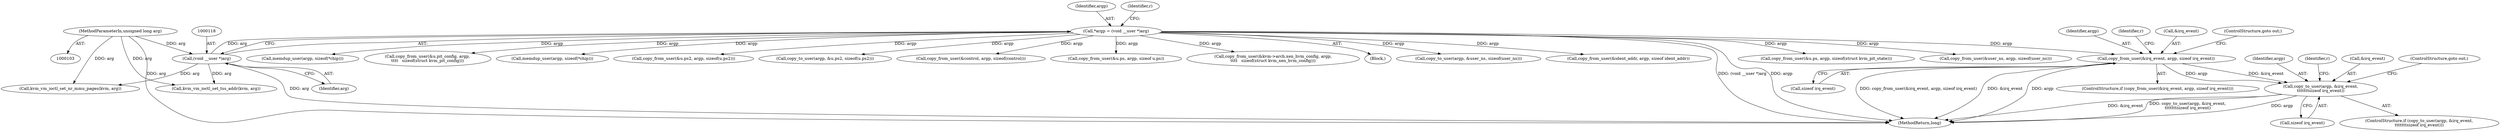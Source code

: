 digraph "0_linux_9c895160d25a76c21b65bad141b08e8d4f99afef@API" {
"1000397" [label="(Call,copy_from_user(&irq_event, argp, sizeof irq_event))"];
"1000115" [label="(Call,*argp = (void __user *)arg)"];
"1000117" [label="(Call,(void __user *)arg)"];
"1000106" [label="(MethodParameterIn,unsigned long arg)"];
"1000439" [label="(Call,copy_to_user(argp, &irq_event,\n\t\t\t\t\t\t\tsizeof irq_event))"];
"1000116" [label="(Identifier,argp)"];
"1000400" [label="(Identifier,argp)"];
"1000438" [label="(ControlStructure,if (copy_to_user(argp, &irq_event,\n\t\t\t\t\t\t\tsizeof irq_event)))"];
"1000440" [label="(Identifier,argp)"];
"1000455" [label="(Call,memdup_user(argp, sizeof(*chip)))"];
"1000443" [label="(Call,sizeof irq_event)"];
"1000329" [label="(Call,copy_from_user(&u.pit_config, argp,\n\t\t\t\t   sizeof(struct kvm_pit_config)))"];
"1000115" [label="(Call,*argp = (void __user *)arg)"];
"1000513" [label="(Call,memdup_user(argp, sizeof(*chip)))"];
"1000708" [label="(Call,copy_from_user(&u.ps2, argp, sizeof(u.ps2)))"];
"1000119" [label="(Identifier,arg)"];
"1000439" [label="(Call,copy_to_user(argp, &irq_event,\n\t\t\t\t\t\t\tsizeof irq_event))"];
"1000447" [label="(Identifier,r)"];
"1000686" [label="(Call,copy_to_user(argp, &u.ps2, sizeof(u.ps2)))"];
"1000754" [label="(Call,copy_from_user(&control, argp, sizeof(control)))"];
"1000441" [label="(Call,&irq_event)"];
"1000618" [label="(Call,copy_from_user(&u.ps, argp, sizeof u.ps))"];
"1000397" [label="(Call,copy_from_user(&irq_event, argp, sizeof irq_event))"];
"1000117" [label="(Call,(void __user *)arg)"];
"1000781" [label="(Call,copy_from_user(&kvm->arch.xen_hvm_config, argp,\n\t\t\t\t   sizeof(struct kvm_xen_hvm_config)))"];
"1000107" [label="(Block,)"];
"1000405" [label="(Identifier,r)"];
"1000170" [label="(Call,kvm_vm_ioctl_set_nr_mmu_pages(kvm, arg))"];
"1000106" [label="(MethodParameterIn,unsigned long arg)"];
"1000898" [label="(Call,copy_to_user(argp, &user_ns, sizeof(user_ns)))"];
"1000149" [label="(Call,copy_from_user(&ident_addr, argp, sizeof ident_addr))"];
"1000132" [label="(Call,kvm_vm_ioctl_set_tss_addr(kvm, arg))"];
"1000913" [label="(MethodReturn,long)"];
"1000445" [label="(ControlStructure,goto out;)"];
"1000122" [label="(Identifier,r)"];
"1000398" [label="(Call,&irq_event)"];
"1000396" [label="(ControlStructure,if (copy_from_user(&irq_event, argp, sizeof irq_event)))"];
"1000401" [label="(Call,sizeof irq_event)"];
"1000561" [label="(Call,copy_from_user(&u.ps, argp, sizeof(struct kvm_pit_state)))"];
"1000819" [label="(Call,copy_from_user(&user_ns, argp, sizeof(user_ns)))"];
"1000403" [label="(ControlStructure,goto out;)"];
"1000397" -> "1000396"  [label="AST: "];
"1000397" -> "1000401"  [label="CFG: "];
"1000398" -> "1000397"  [label="AST: "];
"1000400" -> "1000397"  [label="AST: "];
"1000401" -> "1000397"  [label="AST: "];
"1000403" -> "1000397"  [label="CFG: "];
"1000405" -> "1000397"  [label="CFG: "];
"1000397" -> "1000913"  [label="DDG: copy_from_user(&irq_event, argp, sizeof irq_event)"];
"1000397" -> "1000913"  [label="DDG: &irq_event"];
"1000397" -> "1000913"  [label="DDG: argp"];
"1000115" -> "1000397"  [label="DDG: argp"];
"1000397" -> "1000439"  [label="DDG: argp"];
"1000397" -> "1000439"  [label="DDG: &irq_event"];
"1000115" -> "1000107"  [label="AST: "];
"1000115" -> "1000117"  [label="CFG: "];
"1000116" -> "1000115"  [label="AST: "];
"1000117" -> "1000115"  [label="AST: "];
"1000122" -> "1000115"  [label="CFG: "];
"1000115" -> "1000913"  [label="DDG: (void __user *)arg"];
"1000115" -> "1000913"  [label="DDG: argp"];
"1000117" -> "1000115"  [label="DDG: arg"];
"1000115" -> "1000149"  [label="DDG: argp"];
"1000115" -> "1000329"  [label="DDG: argp"];
"1000115" -> "1000455"  [label="DDG: argp"];
"1000115" -> "1000513"  [label="DDG: argp"];
"1000115" -> "1000561"  [label="DDG: argp"];
"1000115" -> "1000618"  [label="DDG: argp"];
"1000115" -> "1000686"  [label="DDG: argp"];
"1000115" -> "1000708"  [label="DDG: argp"];
"1000115" -> "1000754"  [label="DDG: argp"];
"1000115" -> "1000781"  [label="DDG: argp"];
"1000115" -> "1000819"  [label="DDG: argp"];
"1000115" -> "1000898"  [label="DDG: argp"];
"1000117" -> "1000119"  [label="CFG: "];
"1000118" -> "1000117"  [label="AST: "];
"1000119" -> "1000117"  [label="AST: "];
"1000117" -> "1000913"  [label="DDG: arg"];
"1000106" -> "1000117"  [label="DDG: arg"];
"1000117" -> "1000132"  [label="DDG: arg"];
"1000117" -> "1000170"  [label="DDG: arg"];
"1000106" -> "1000103"  [label="AST: "];
"1000106" -> "1000913"  [label="DDG: arg"];
"1000106" -> "1000132"  [label="DDG: arg"];
"1000106" -> "1000170"  [label="DDG: arg"];
"1000439" -> "1000438"  [label="AST: "];
"1000439" -> "1000443"  [label="CFG: "];
"1000440" -> "1000439"  [label="AST: "];
"1000441" -> "1000439"  [label="AST: "];
"1000443" -> "1000439"  [label="AST: "];
"1000445" -> "1000439"  [label="CFG: "];
"1000447" -> "1000439"  [label="CFG: "];
"1000439" -> "1000913"  [label="DDG: argp"];
"1000439" -> "1000913"  [label="DDG: &irq_event"];
"1000439" -> "1000913"  [label="DDG: copy_to_user(argp, &irq_event,\n\t\t\t\t\t\t\tsizeof irq_event)"];
}
